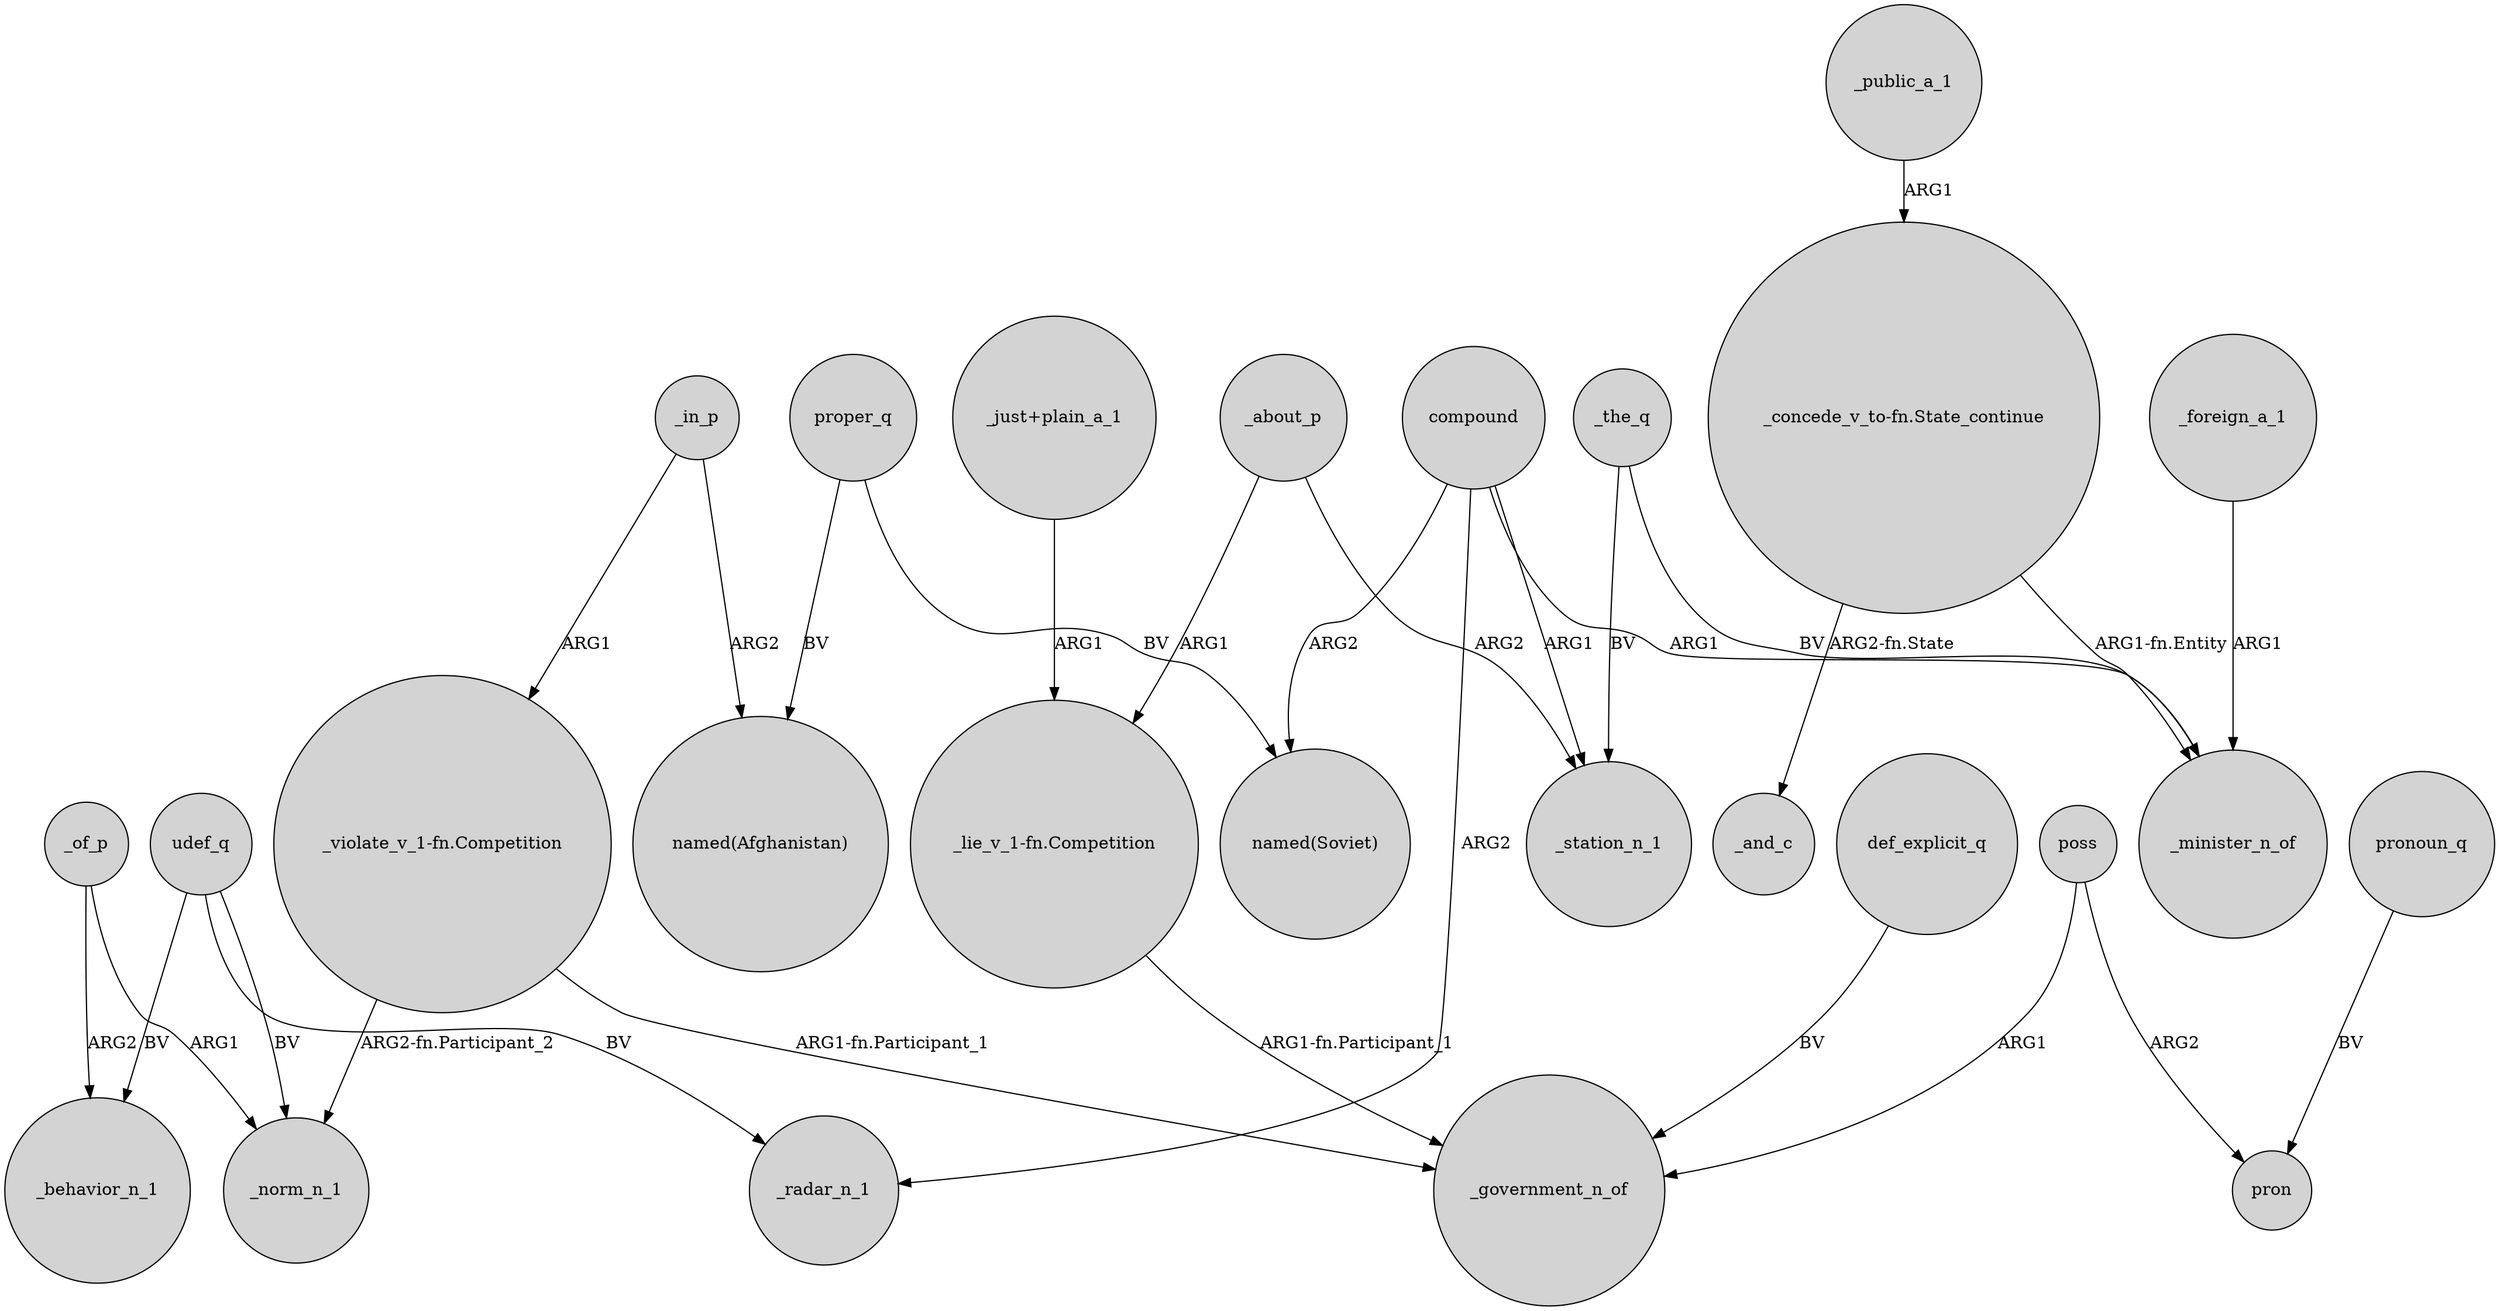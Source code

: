digraph {
	node [shape=circle style=filled]
	"_violate_v_1-fn.Competition" -> _norm_n_1 [label="ARG2-fn.Participant_2"]
	_the_q -> _station_n_1 [label=BV]
	def_explicit_q -> _government_n_of [label=BV]
	"_concede_v_to-fn.State_continue" -> _and_c [label="ARG2-fn.State"]
	_in_p -> "_violate_v_1-fn.Competition" [label=ARG1]
	compound -> _station_n_1 [label=ARG1]
	compound -> _radar_n_1 [label=ARG2]
	"_lie_v_1-fn.Competition" -> _government_n_of [label="ARG1-fn.Participant_1"]
	_about_p -> "_lie_v_1-fn.Competition" [label=ARG1]
	_of_p -> _behavior_n_1 [label=ARG2]
	udef_q -> _behavior_n_1 [label=BV]
	_the_q -> _minister_n_of [label=BV]
	"_concede_v_to-fn.State_continue" -> _minister_n_of [label="ARG1-fn.Entity"]
	_about_p -> _station_n_1 [label=ARG2]
	"_violate_v_1-fn.Competition" -> _government_n_of [label="ARG1-fn.Participant_1"]
	compound -> "named(Soviet)" [label=ARG2]
	pronoun_q -> pron [label=BV]
	poss -> pron [label=ARG2]
	poss -> _government_n_of [label=ARG1]
	_in_p -> "named(Afghanistan)" [label=ARG2]
	proper_q -> "named(Afghanistan)" [label=BV]
	_public_a_1 -> "_concede_v_to-fn.State_continue" [label=ARG1]
	udef_q -> _norm_n_1 [label=BV]
	udef_q -> _radar_n_1 [label=BV]
	_of_p -> _norm_n_1 [label=ARG1]
	"_just+plain_a_1" -> "_lie_v_1-fn.Competition" [label=ARG1]
	_foreign_a_1 -> _minister_n_of [label=ARG1]
	proper_q -> "named(Soviet)" [label=BV]
	compound -> _minister_n_of [label=ARG1]
}
